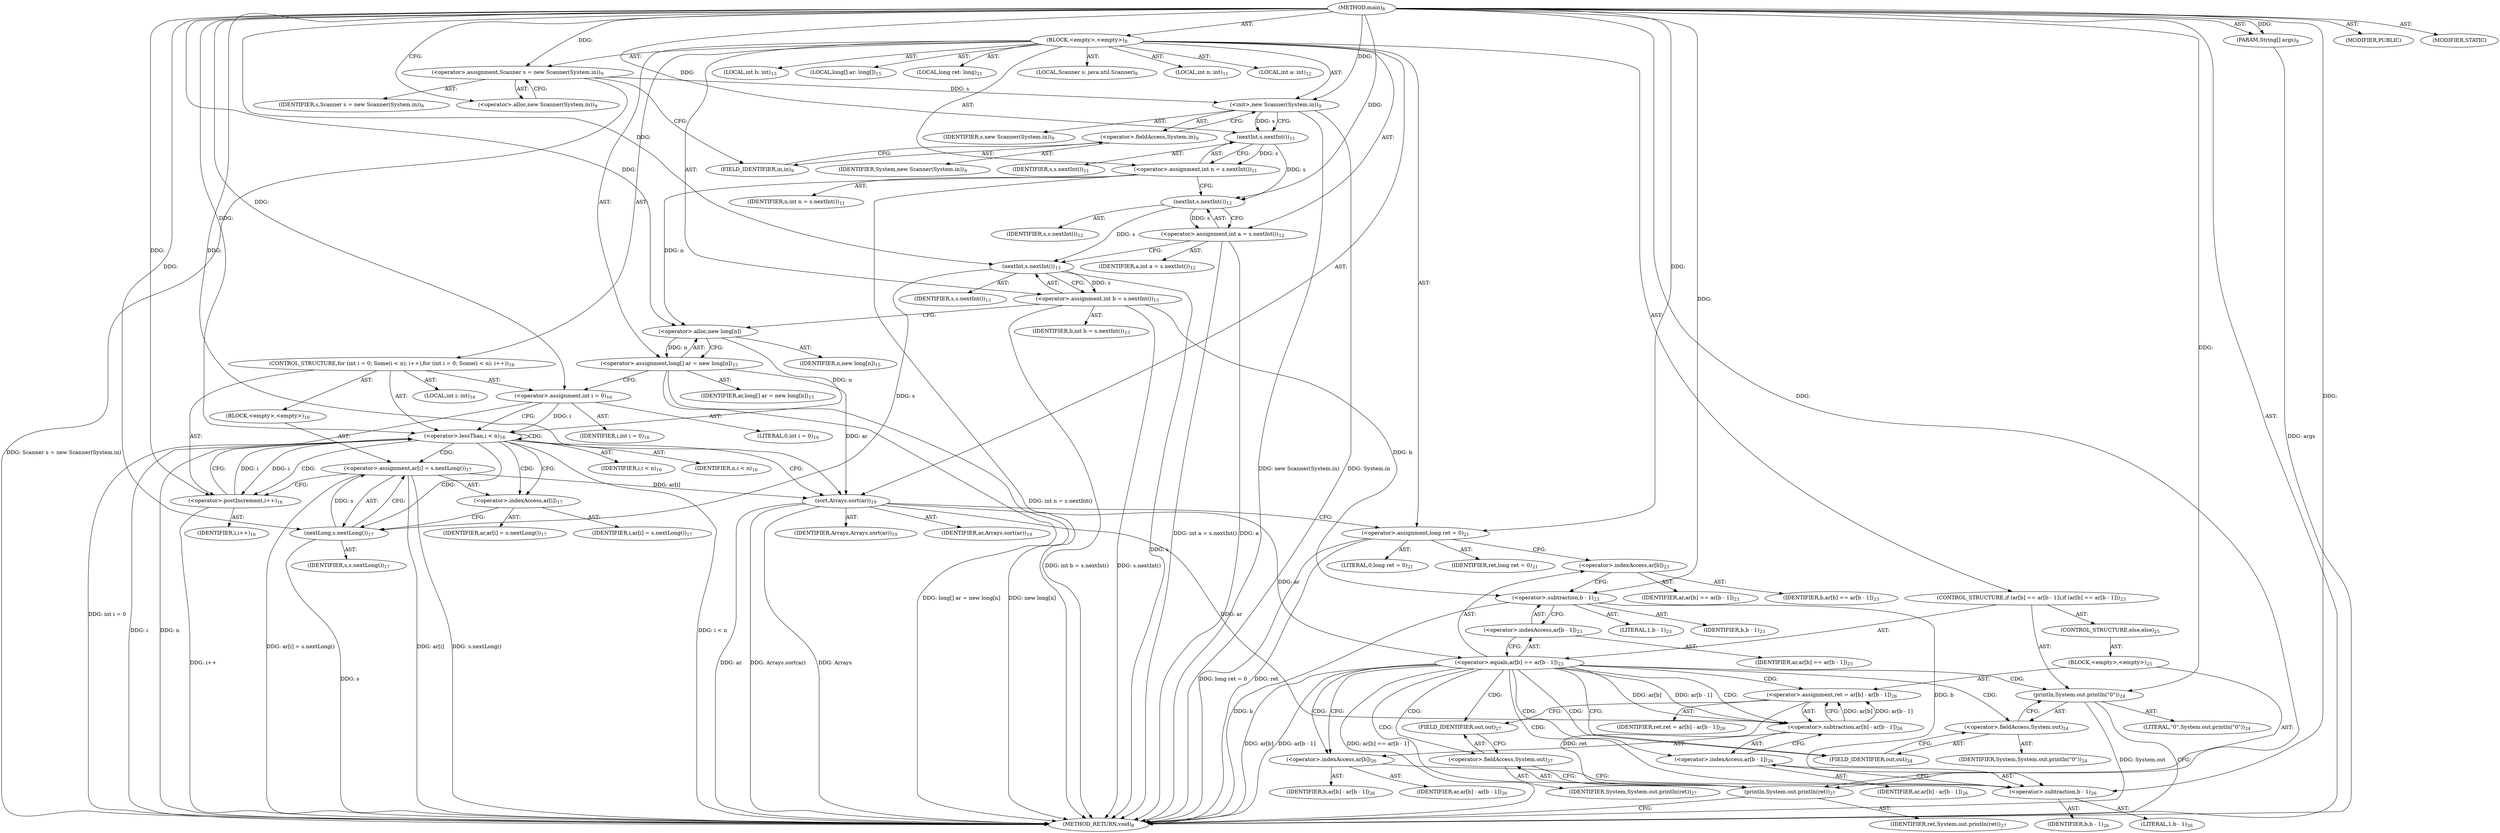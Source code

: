 digraph "main" {  
"19" [label = <(METHOD,main)<SUB>8</SUB>> ]
"20" [label = <(PARAM,String[] args)<SUB>8</SUB>> ]
"21" [label = <(BLOCK,&lt;empty&gt;,&lt;empty&gt;)<SUB>8</SUB>> ]
"4" [label = <(LOCAL,Scanner s: java.util.Scanner)<SUB>9</SUB>> ]
"22" [label = <(&lt;operator&gt;.assignment,Scanner s = new Scanner(System.in))<SUB>9</SUB>> ]
"23" [label = <(IDENTIFIER,s,Scanner s = new Scanner(System.in))<SUB>9</SUB>> ]
"24" [label = <(&lt;operator&gt;.alloc,new Scanner(System.in))<SUB>9</SUB>> ]
"25" [label = <(&lt;init&gt;,new Scanner(System.in))<SUB>9</SUB>> ]
"3" [label = <(IDENTIFIER,s,new Scanner(System.in))<SUB>9</SUB>> ]
"26" [label = <(&lt;operator&gt;.fieldAccess,System.in)<SUB>9</SUB>> ]
"27" [label = <(IDENTIFIER,System,new Scanner(System.in))<SUB>9</SUB>> ]
"28" [label = <(FIELD_IDENTIFIER,in,in)<SUB>9</SUB>> ]
"29" [label = <(LOCAL,int n: int)<SUB>11</SUB>> ]
"30" [label = <(&lt;operator&gt;.assignment,int n = s.nextInt())<SUB>11</SUB>> ]
"31" [label = <(IDENTIFIER,n,int n = s.nextInt())<SUB>11</SUB>> ]
"32" [label = <(nextInt,s.nextInt())<SUB>11</SUB>> ]
"33" [label = <(IDENTIFIER,s,s.nextInt())<SUB>11</SUB>> ]
"34" [label = <(LOCAL,int a: int)<SUB>12</SUB>> ]
"35" [label = <(&lt;operator&gt;.assignment,int a = s.nextInt())<SUB>12</SUB>> ]
"36" [label = <(IDENTIFIER,a,int a = s.nextInt())<SUB>12</SUB>> ]
"37" [label = <(nextInt,s.nextInt())<SUB>12</SUB>> ]
"38" [label = <(IDENTIFIER,s,s.nextInt())<SUB>12</SUB>> ]
"39" [label = <(LOCAL,int b: int)<SUB>13</SUB>> ]
"40" [label = <(&lt;operator&gt;.assignment,int b = s.nextInt())<SUB>13</SUB>> ]
"41" [label = <(IDENTIFIER,b,int b = s.nextInt())<SUB>13</SUB>> ]
"42" [label = <(nextInt,s.nextInt())<SUB>13</SUB>> ]
"43" [label = <(IDENTIFIER,s,s.nextInt())<SUB>13</SUB>> ]
"44" [label = <(LOCAL,long[] ar: long[])<SUB>15</SUB>> ]
"45" [label = <(&lt;operator&gt;.assignment,long[] ar = new long[n])<SUB>15</SUB>> ]
"46" [label = <(IDENTIFIER,ar,long[] ar = new long[n])<SUB>15</SUB>> ]
"47" [label = <(&lt;operator&gt;.alloc,new long[n])> ]
"48" [label = <(IDENTIFIER,n,new long[n])<SUB>15</SUB>> ]
"49" [label = <(CONTROL_STRUCTURE,for (int i = 0; Some(i &lt; n); i++),for (int i = 0; Some(i &lt; n); i++))<SUB>16</SUB>> ]
"50" [label = <(LOCAL,int i: int)<SUB>16</SUB>> ]
"51" [label = <(&lt;operator&gt;.assignment,int i = 0)<SUB>16</SUB>> ]
"52" [label = <(IDENTIFIER,i,int i = 0)<SUB>16</SUB>> ]
"53" [label = <(LITERAL,0,int i = 0)<SUB>16</SUB>> ]
"54" [label = <(&lt;operator&gt;.lessThan,i &lt; n)<SUB>16</SUB>> ]
"55" [label = <(IDENTIFIER,i,i &lt; n)<SUB>16</SUB>> ]
"56" [label = <(IDENTIFIER,n,i &lt; n)<SUB>16</SUB>> ]
"57" [label = <(&lt;operator&gt;.postIncrement,i++)<SUB>16</SUB>> ]
"58" [label = <(IDENTIFIER,i,i++)<SUB>16</SUB>> ]
"59" [label = <(BLOCK,&lt;empty&gt;,&lt;empty&gt;)<SUB>16</SUB>> ]
"60" [label = <(&lt;operator&gt;.assignment,ar[i] = s.nextLong())<SUB>17</SUB>> ]
"61" [label = <(&lt;operator&gt;.indexAccess,ar[i])<SUB>17</SUB>> ]
"62" [label = <(IDENTIFIER,ar,ar[i] = s.nextLong())<SUB>17</SUB>> ]
"63" [label = <(IDENTIFIER,i,ar[i] = s.nextLong())<SUB>17</SUB>> ]
"64" [label = <(nextLong,s.nextLong())<SUB>17</SUB>> ]
"65" [label = <(IDENTIFIER,s,s.nextLong())<SUB>17</SUB>> ]
"66" [label = <(sort,Arrays.sort(ar))<SUB>19</SUB>> ]
"67" [label = <(IDENTIFIER,Arrays,Arrays.sort(ar))<SUB>19</SUB>> ]
"68" [label = <(IDENTIFIER,ar,Arrays.sort(ar))<SUB>19</SUB>> ]
"69" [label = <(LOCAL,long ret: long)<SUB>21</SUB>> ]
"70" [label = <(&lt;operator&gt;.assignment,long ret = 0)<SUB>21</SUB>> ]
"71" [label = <(IDENTIFIER,ret,long ret = 0)<SUB>21</SUB>> ]
"72" [label = <(LITERAL,0,long ret = 0)<SUB>21</SUB>> ]
"73" [label = <(CONTROL_STRUCTURE,if (ar[b] == ar[b - 1]),if (ar[b] == ar[b - 1]))<SUB>23</SUB>> ]
"74" [label = <(&lt;operator&gt;.equals,ar[b] == ar[b - 1])<SUB>23</SUB>> ]
"75" [label = <(&lt;operator&gt;.indexAccess,ar[b])<SUB>23</SUB>> ]
"76" [label = <(IDENTIFIER,ar,ar[b] == ar[b - 1])<SUB>23</SUB>> ]
"77" [label = <(IDENTIFIER,b,ar[b] == ar[b - 1])<SUB>23</SUB>> ]
"78" [label = <(&lt;operator&gt;.indexAccess,ar[b - 1])<SUB>23</SUB>> ]
"79" [label = <(IDENTIFIER,ar,ar[b] == ar[b - 1])<SUB>23</SUB>> ]
"80" [label = <(&lt;operator&gt;.subtraction,b - 1)<SUB>23</SUB>> ]
"81" [label = <(IDENTIFIER,b,b - 1)<SUB>23</SUB>> ]
"82" [label = <(LITERAL,1,b - 1)<SUB>23</SUB>> ]
"83" [label = <(println,System.out.println(&quot;0&quot;))<SUB>24</SUB>> ]
"84" [label = <(&lt;operator&gt;.fieldAccess,System.out)<SUB>24</SUB>> ]
"85" [label = <(IDENTIFIER,System,System.out.println(&quot;0&quot;))<SUB>24</SUB>> ]
"86" [label = <(FIELD_IDENTIFIER,out,out)<SUB>24</SUB>> ]
"87" [label = <(LITERAL,&quot;0&quot;,System.out.println(&quot;0&quot;))<SUB>24</SUB>> ]
"88" [label = <(CONTROL_STRUCTURE,else,else)<SUB>25</SUB>> ]
"89" [label = <(BLOCK,&lt;empty&gt;,&lt;empty&gt;)<SUB>25</SUB>> ]
"90" [label = <(&lt;operator&gt;.assignment,ret = ar[b] - ar[b - 1])<SUB>26</SUB>> ]
"91" [label = <(IDENTIFIER,ret,ret = ar[b] - ar[b - 1])<SUB>26</SUB>> ]
"92" [label = <(&lt;operator&gt;.subtraction,ar[b] - ar[b - 1])<SUB>26</SUB>> ]
"93" [label = <(&lt;operator&gt;.indexAccess,ar[b])<SUB>26</SUB>> ]
"94" [label = <(IDENTIFIER,ar,ar[b] - ar[b - 1])<SUB>26</SUB>> ]
"95" [label = <(IDENTIFIER,b,ar[b] - ar[b - 1])<SUB>26</SUB>> ]
"96" [label = <(&lt;operator&gt;.indexAccess,ar[b - 1])<SUB>26</SUB>> ]
"97" [label = <(IDENTIFIER,ar,ar[b] - ar[b - 1])<SUB>26</SUB>> ]
"98" [label = <(&lt;operator&gt;.subtraction,b - 1)<SUB>26</SUB>> ]
"99" [label = <(IDENTIFIER,b,b - 1)<SUB>26</SUB>> ]
"100" [label = <(LITERAL,1,b - 1)<SUB>26</SUB>> ]
"101" [label = <(println,System.out.println(ret))<SUB>27</SUB>> ]
"102" [label = <(&lt;operator&gt;.fieldAccess,System.out)<SUB>27</SUB>> ]
"103" [label = <(IDENTIFIER,System,System.out.println(ret))<SUB>27</SUB>> ]
"104" [label = <(FIELD_IDENTIFIER,out,out)<SUB>27</SUB>> ]
"105" [label = <(IDENTIFIER,ret,System.out.println(ret))<SUB>27</SUB>> ]
"106" [label = <(MODIFIER,PUBLIC)> ]
"107" [label = <(MODIFIER,STATIC)> ]
"108" [label = <(METHOD_RETURN,void)<SUB>8</SUB>> ]
  "19" -> "20"  [ label = "AST: "] 
  "19" -> "21"  [ label = "AST: "] 
  "19" -> "106"  [ label = "AST: "] 
  "19" -> "107"  [ label = "AST: "] 
  "19" -> "108"  [ label = "AST: "] 
  "21" -> "4"  [ label = "AST: "] 
  "21" -> "22"  [ label = "AST: "] 
  "21" -> "25"  [ label = "AST: "] 
  "21" -> "29"  [ label = "AST: "] 
  "21" -> "30"  [ label = "AST: "] 
  "21" -> "34"  [ label = "AST: "] 
  "21" -> "35"  [ label = "AST: "] 
  "21" -> "39"  [ label = "AST: "] 
  "21" -> "40"  [ label = "AST: "] 
  "21" -> "44"  [ label = "AST: "] 
  "21" -> "45"  [ label = "AST: "] 
  "21" -> "49"  [ label = "AST: "] 
  "21" -> "66"  [ label = "AST: "] 
  "21" -> "69"  [ label = "AST: "] 
  "21" -> "70"  [ label = "AST: "] 
  "21" -> "73"  [ label = "AST: "] 
  "22" -> "23"  [ label = "AST: "] 
  "22" -> "24"  [ label = "AST: "] 
  "25" -> "3"  [ label = "AST: "] 
  "25" -> "26"  [ label = "AST: "] 
  "26" -> "27"  [ label = "AST: "] 
  "26" -> "28"  [ label = "AST: "] 
  "30" -> "31"  [ label = "AST: "] 
  "30" -> "32"  [ label = "AST: "] 
  "32" -> "33"  [ label = "AST: "] 
  "35" -> "36"  [ label = "AST: "] 
  "35" -> "37"  [ label = "AST: "] 
  "37" -> "38"  [ label = "AST: "] 
  "40" -> "41"  [ label = "AST: "] 
  "40" -> "42"  [ label = "AST: "] 
  "42" -> "43"  [ label = "AST: "] 
  "45" -> "46"  [ label = "AST: "] 
  "45" -> "47"  [ label = "AST: "] 
  "47" -> "48"  [ label = "AST: "] 
  "49" -> "50"  [ label = "AST: "] 
  "49" -> "51"  [ label = "AST: "] 
  "49" -> "54"  [ label = "AST: "] 
  "49" -> "57"  [ label = "AST: "] 
  "49" -> "59"  [ label = "AST: "] 
  "51" -> "52"  [ label = "AST: "] 
  "51" -> "53"  [ label = "AST: "] 
  "54" -> "55"  [ label = "AST: "] 
  "54" -> "56"  [ label = "AST: "] 
  "57" -> "58"  [ label = "AST: "] 
  "59" -> "60"  [ label = "AST: "] 
  "60" -> "61"  [ label = "AST: "] 
  "60" -> "64"  [ label = "AST: "] 
  "61" -> "62"  [ label = "AST: "] 
  "61" -> "63"  [ label = "AST: "] 
  "64" -> "65"  [ label = "AST: "] 
  "66" -> "67"  [ label = "AST: "] 
  "66" -> "68"  [ label = "AST: "] 
  "70" -> "71"  [ label = "AST: "] 
  "70" -> "72"  [ label = "AST: "] 
  "73" -> "74"  [ label = "AST: "] 
  "73" -> "83"  [ label = "AST: "] 
  "73" -> "88"  [ label = "AST: "] 
  "74" -> "75"  [ label = "AST: "] 
  "74" -> "78"  [ label = "AST: "] 
  "75" -> "76"  [ label = "AST: "] 
  "75" -> "77"  [ label = "AST: "] 
  "78" -> "79"  [ label = "AST: "] 
  "78" -> "80"  [ label = "AST: "] 
  "80" -> "81"  [ label = "AST: "] 
  "80" -> "82"  [ label = "AST: "] 
  "83" -> "84"  [ label = "AST: "] 
  "83" -> "87"  [ label = "AST: "] 
  "84" -> "85"  [ label = "AST: "] 
  "84" -> "86"  [ label = "AST: "] 
  "88" -> "89"  [ label = "AST: "] 
  "89" -> "90"  [ label = "AST: "] 
  "89" -> "101"  [ label = "AST: "] 
  "90" -> "91"  [ label = "AST: "] 
  "90" -> "92"  [ label = "AST: "] 
  "92" -> "93"  [ label = "AST: "] 
  "92" -> "96"  [ label = "AST: "] 
  "93" -> "94"  [ label = "AST: "] 
  "93" -> "95"  [ label = "AST: "] 
  "96" -> "97"  [ label = "AST: "] 
  "96" -> "98"  [ label = "AST: "] 
  "98" -> "99"  [ label = "AST: "] 
  "98" -> "100"  [ label = "AST: "] 
  "101" -> "102"  [ label = "AST: "] 
  "101" -> "105"  [ label = "AST: "] 
  "102" -> "103"  [ label = "AST: "] 
  "102" -> "104"  [ label = "AST: "] 
  "22" -> "28"  [ label = "CFG: "] 
  "25" -> "32"  [ label = "CFG: "] 
  "30" -> "37"  [ label = "CFG: "] 
  "35" -> "42"  [ label = "CFG: "] 
  "40" -> "47"  [ label = "CFG: "] 
  "45" -> "51"  [ label = "CFG: "] 
  "66" -> "70"  [ label = "CFG: "] 
  "70" -> "75"  [ label = "CFG: "] 
  "24" -> "22"  [ label = "CFG: "] 
  "26" -> "25"  [ label = "CFG: "] 
  "32" -> "30"  [ label = "CFG: "] 
  "37" -> "35"  [ label = "CFG: "] 
  "42" -> "40"  [ label = "CFG: "] 
  "47" -> "45"  [ label = "CFG: "] 
  "51" -> "54"  [ label = "CFG: "] 
  "54" -> "61"  [ label = "CFG: "] 
  "54" -> "66"  [ label = "CFG: "] 
  "57" -> "54"  [ label = "CFG: "] 
  "74" -> "86"  [ label = "CFG: "] 
  "74" -> "93"  [ label = "CFG: "] 
  "83" -> "108"  [ label = "CFG: "] 
  "28" -> "26"  [ label = "CFG: "] 
  "60" -> "57"  [ label = "CFG: "] 
  "75" -> "80"  [ label = "CFG: "] 
  "78" -> "74"  [ label = "CFG: "] 
  "84" -> "83"  [ label = "CFG: "] 
  "61" -> "64"  [ label = "CFG: "] 
  "64" -> "60"  [ label = "CFG: "] 
  "80" -> "78"  [ label = "CFG: "] 
  "86" -> "84"  [ label = "CFG: "] 
  "90" -> "104"  [ label = "CFG: "] 
  "101" -> "108"  [ label = "CFG: "] 
  "92" -> "90"  [ label = "CFG: "] 
  "102" -> "101"  [ label = "CFG: "] 
  "93" -> "98"  [ label = "CFG: "] 
  "96" -> "92"  [ label = "CFG: "] 
  "104" -> "102"  [ label = "CFG: "] 
  "98" -> "96"  [ label = "CFG: "] 
  "19" -> "24"  [ label = "CFG: "] 
  "20" -> "108"  [ label = "DDG: args"] 
  "22" -> "108"  [ label = "DDG: Scanner s = new Scanner(System.in)"] 
  "25" -> "108"  [ label = "DDG: System.in"] 
  "25" -> "108"  [ label = "DDG: new Scanner(System.in)"] 
  "30" -> "108"  [ label = "DDG: int n = s.nextInt()"] 
  "35" -> "108"  [ label = "DDG: a"] 
  "35" -> "108"  [ label = "DDG: int a = s.nextInt()"] 
  "42" -> "108"  [ label = "DDG: s"] 
  "40" -> "108"  [ label = "DDG: s.nextInt()"] 
  "40" -> "108"  [ label = "DDG: int b = s.nextInt()"] 
  "45" -> "108"  [ label = "DDG: new long[n]"] 
  "45" -> "108"  [ label = "DDG: long[] ar = new long[n]"] 
  "51" -> "108"  [ label = "DDG: int i = 0"] 
  "54" -> "108"  [ label = "DDG: i"] 
  "54" -> "108"  [ label = "DDG: n"] 
  "54" -> "108"  [ label = "DDG: i &lt; n"] 
  "66" -> "108"  [ label = "DDG: ar"] 
  "66" -> "108"  [ label = "DDG: Arrays.sort(ar)"] 
  "70" -> "108"  [ label = "DDG: ret"] 
  "70" -> "108"  [ label = "DDG: long ret = 0"] 
  "74" -> "108"  [ label = "DDG: ar[b]"] 
  "80" -> "108"  [ label = "DDG: b"] 
  "74" -> "108"  [ label = "DDG: ar[b - 1]"] 
  "74" -> "108"  [ label = "DDG: ar[b] == ar[b - 1]"] 
  "83" -> "108"  [ label = "DDG: System.out"] 
  "60" -> "108"  [ label = "DDG: ar[i]"] 
  "64" -> "108"  [ label = "DDG: s"] 
  "60" -> "108"  [ label = "DDG: s.nextLong()"] 
  "60" -> "108"  [ label = "DDG: ar[i] = s.nextLong()"] 
  "57" -> "108"  [ label = "DDG: i++"] 
  "66" -> "108"  [ label = "DDG: Arrays"] 
  "19" -> "20"  [ label = "DDG: "] 
  "19" -> "22"  [ label = "DDG: "] 
  "32" -> "30"  [ label = "DDG: s"] 
  "37" -> "35"  [ label = "DDG: s"] 
  "42" -> "40"  [ label = "DDG: s"] 
  "47" -> "45"  [ label = "DDG: n"] 
  "19" -> "70"  [ label = "DDG: "] 
  "22" -> "25"  [ label = "DDG: s"] 
  "19" -> "25"  [ label = "DDG: "] 
  "19" -> "51"  [ label = "DDG: "] 
  "19" -> "66"  [ label = "DDG: "] 
  "45" -> "66"  [ label = "DDG: ar"] 
  "60" -> "66"  [ label = "DDG: ar[i]"] 
  "25" -> "32"  [ label = "DDG: s"] 
  "19" -> "32"  [ label = "DDG: "] 
  "32" -> "37"  [ label = "DDG: s"] 
  "19" -> "37"  [ label = "DDG: "] 
  "37" -> "42"  [ label = "DDG: s"] 
  "19" -> "42"  [ label = "DDG: "] 
  "30" -> "47"  [ label = "DDG: n"] 
  "19" -> "47"  [ label = "DDG: "] 
  "51" -> "54"  [ label = "DDG: i"] 
  "57" -> "54"  [ label = "DDG: i"] 
  "19" -> "54"  [ label = "DDG: "] 
  "47" -> "54"  [ label = "DDG: n"] 
  "54" -> "57"  [ label = "DDG: i"] 
  "19" -> "57"  [ label = "DDG: "] 
  "64" -> "60"  [ label = "DDG: s"] 
  "66" -> "74"  [ label = "DDG: ar"] 
  "19" -> "83"  [ label = "DDG: "] 
  "92" -> "90"  [ label = "DDG: ar[b]"] 
  "92" -> "90"  [ label = "DDG: ar[b - 1]"] 
  "42" -> "64"  [ label = "DDG: s"] 
  "19" -> "64"  [ label = "DDG: "] 
  "40" -> "80"  [ label = "DDG: b"] 
  "19" -> "80"  [ label = "DDG: "] 
  "90" -> "101"  [ label = "DDG: ret"] 
  "19" -> "101"  [ label = "DDG: "] 
  "66" -> "92"  [ label = "DDG: ar"] 
  "74" -> "92"  [ label = "DDG: ar[b]"] 
  "74" -> "92"  [ label = "DDG: ar[b - 1]"] 
  "80" -> "98"  [ label = "DDG: b"] 
  "19" -> "98"  [ label = "DDG: "] 
  "54" -> "60"  [ label = "CDG: "] 
  "54" -> "61"  [ label = "CDG: "] 
  "54" -> "64"  [ label = "CDG: "] 
  "54" -> "57"  [ label = "CDG: "] 
  "54" -> "54"  [ label = "CDG: "] 
  "74" -> "96"  [ label = "CDG: "] 
  "74" -> "83"  [ label = "CDG: "] 
  "74" -> "98"  [ label = "CDG: "] 
  "74" -> "84"  [ label = "CDG: "] 
  "74" -> "102"  [ label = "CDG: "] 
  "74" -> "104"  [ label = "CDG: "] 
  "74" -> "92"  [ label = "CDG: "] 
  "74" -> "93"  [ label = "CDG: "] 
  "74" -> "101"  [ label = "CDG: "] 
  "74" -> "90"  [ label = "CDG: "] 
  "74" -> "86"  [ label = "CDG: "] 
}
